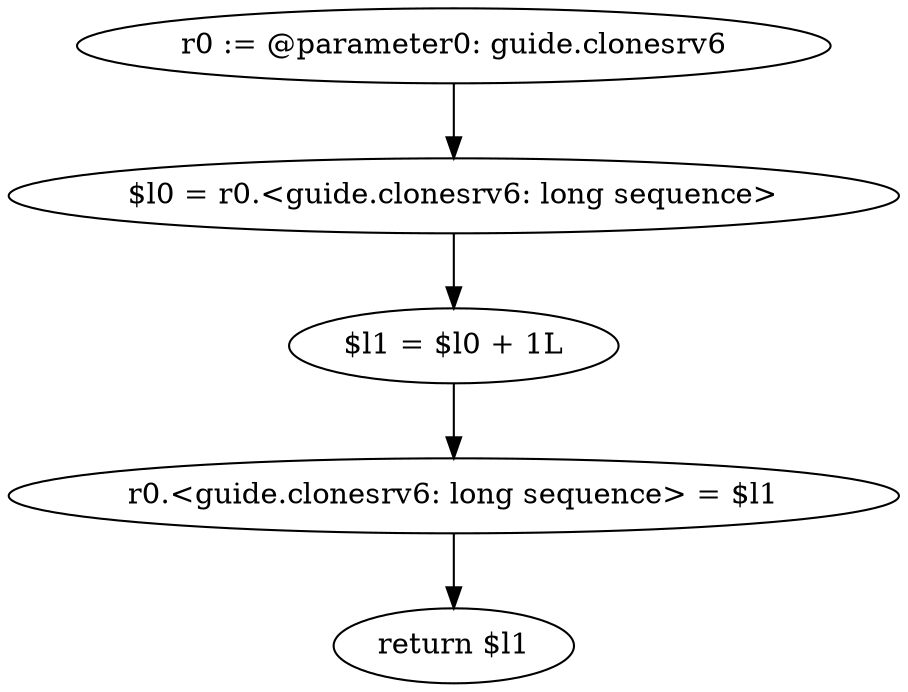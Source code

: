 digraph "unitGraph" {
    "r0 := @parameter0: guide.clonesrv6"
    "$l0 = r0.<guide.clonesrv6: long sequence>"
    "$l1 = $l0 + 1L"
    "r0.<guide.clonesrv6: long sequence> = $l1"
    "return $l1"
    "r0 := @parameter0: guide.clonesrv6"->"$l0 = r0.<guide.clonesrv6: long sequence>";
    "$l0 = r0.<guide.clonesrv6: long sequence>"->"$l1 = $l0 + 1L";
    "$l1 = $l0 + 1L"->"r0.<guide.clonesrv6: long sequence> = $l1";
    "r0.<guide.clonesrv6: long sequence> = $l1"->"return $l1";
}
